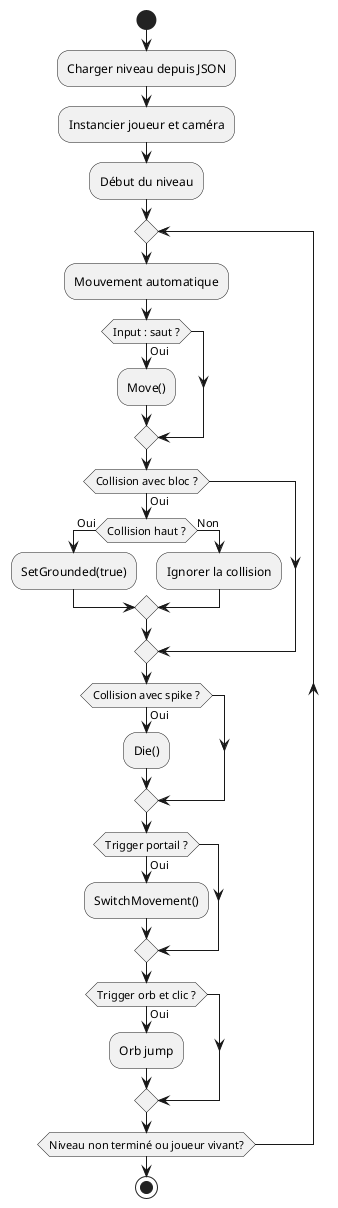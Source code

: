 @startuml
|Joueur|
start
:Charger niveau depuis JSON;
:Instancier joueur et caméra;
:Début du niveau;

repeat
  :Mouvement automatique;
  if (Input : saut ?) then (Oui)
    :Move();
  endif

  if (Collision avec bloc ?) then (Oui)
    if (Collision haut ?) then (Oui)
      :SetGrounded(true);
    else (Non)
      :Ignorer la collision;
    endif
  endif

  if (Collision avec spike ?) then (Oui)
    :Die();
  endif

  if (Trigger portail ?) then (Oui)
    :SwitchMovement();
  endif

  if (Trigger orb et clic ?) then (Oui)
    :Orb jump;
  endif
repeat while (Niveau non terminé ou joueur vivant?)

stop
@enduml